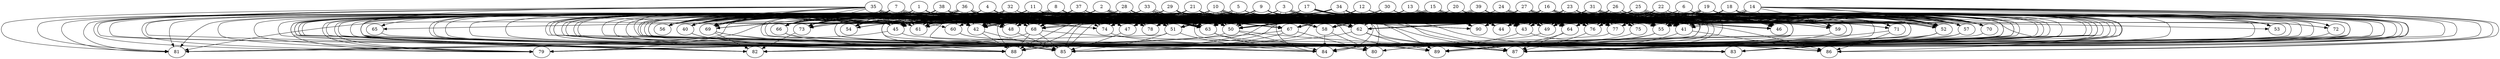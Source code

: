 // DAG automatically generated by daggen at Wed Apr 12 12:23:25 2017
// ./daggen --dot -n 90 --jump=3 --fat=0.8 --regularity=0.6 --density=0.8 
digraph G {
  1 [size="8188390680", alpha="0.07"]
  1 -> 40 [size ="209715200"]
  1 -> 42 [size ="209715200"]
  1 -> 45 [size ="209715200"]
  1 -> 48 [size ="209715200"]
  1 -> 49 [size ="209715200"]
  1 -> 50 [size ="209715200"]
  1 -> 52 [size ="209715200"]
  1 -> 54 [size ="209715200"]
  1 -> 56 [size ="209715200"]
  1 -> 58 [size ="209715200"]
  1 -> 59 [size ="209715200"]
  1 -> 63 [size ="209715200"]
  1 -> 64 [size ="209715200"]
  1 -> 66 [size ="209715200"]
  1 -> 68 [size ="209715200"]
  1 -> 73 [size ="209715200"]
  1 -> 74 [size ="209715200"]
  1 -> 77 [size ="209715200"]
  1 -> 79 [size ="209715200"]
  1 -> 81 [size ="209715200"]
  1 -> 83 [size ="209715200"]
  1 -> 85 [size ="209715200"]
  1 -> 87 [size ="209715200"]
  1 -> 89 [size ="209715200"]
  2 [size="76071800640", alpha="0.01"]
  2 -> 42 [size ="134217728"]
  2 -> 43 [size ="134217728"]
  2 -> 45 [size ="134217728"]
  2 -> 48 [size ="134217728"]
  2 -> 50 [size ="134217728"]
  2 -> 51 [size ="134217728"]
  2 -> 55 [size ="134217728"]
  2 -> 59 [size ="134217728"]
  2 -> 60 [size ="134217728"]
  2 -> 61 [size ="134217728"]
  2 -> 63 [size ="134217728"]
  2 -> 63 [size ="134217728"]
  2 -> 64 [size ="134217728"]
  2 -> 67 [size ="134217728"]
  2 -> 68 [size ="134217728"]
  2 -> 69 [size ="134217728"]
  2 -> 70 [size ="134217728"]
  2 -> 73 [size ="134217728"]
  2 -> 76 [size ="134217728"]
  2 -> 78 [size ="134217728"]
  2 -> 79 [size ="134217728"]
  2 -> 85 [size ="134217728"]
  2 -> 87 [size ="134217728"]
  2 -> 88 [size ="134217728"]
  2 -> 89 [size ="134217728"]
  2 -> 90 [size ="134217728"]
  3 [size="782757789696", alpha="0.10"]
  3 -> 43 [size ="679477248"]
  3 -> 43 [size ="679477248"]
  3 -> 45 [size ="679477248"]
  3 -> 47 [size ="679477248"]
  3 -> 48 [size ="679477248"]
  3 -> 49 [size ="679477248"]
  3 -> 51 [size ="679477248"]
  3 -> 52 [size ="679477248"]
  3 -> 54 [size ="679477248"]
  3 -> 56 [size ="679477248"]
  3 -> 61 [size ="679477248"]
  3 -> 62 [size ="679477248"]
  3 -> 63 [size ="679477248"]
  3 -> 64 [size ="679477248"]
  3 -> 67 [size ="679477248"]
  3 -> 68 [size ="679477248"]
  3 -> 70 [size ="679477248"]
  3 -> 74 [size ="679477248"]
  3 -> 75 [size ="679477248"]
  3 -> 76 [size ="679477248"]
  3 -> 78 [size ="679477248"]
  3 -> 84 [size ="679477248"]
  3 -> 87 [size ="679477248"]
  3 -> 88 [size ="679477248"]
  4 [size="134217728000", alpha="0.16"]
  4 -> 40 [size ="209715200"]
  4 -> 43 [size ="209715200"]
  4 -> 45 [size ="209715200"]
  4 -> 47 [size ="209715200"]
  4 -> 49 [size ="209715200"]
  4 -> 54 [size ="209715200"]
  4 -> 56 [size ="209715200"]
  4 -> 58 [size ="209715200"]
  4 -> 59 [size ="209715200"]
  4 -> 62 [size ="209715200"]
  4 -> 63 [size ="209715200"]
  4 -> 67 [size ="209715200"]
  4 -> 68 [size ="209715200"]
  4 -> 73 [size ="209715200"]
  4 -> 76 [size ="209715200"]
  4 -> 79 [size ="209715200"]
  4 -> 82 [size ="209715200"]
  4 -> 84 [size ="209715200"]
  4 -> 88 [size ="209715200"]
  5 [size="163804451856", alpha="0.18"]
  5 -> 40 [size ="134217728"]
  5 -> 41 [size ="134217728"]
  5 -> 42 [size ="134217728"]
  5 -> 43 [size ="134217728"]
  5 -> 44 [size ="134217728"]
  5 -> 45 [size ="134217728"]
  5 -> 48 [size ="134217728"]
  5 -> 49 [size ="134217728"]
  5 -> 50 [size ="134217728"]
  5 -> 60 [size ="134217728"]
  5 -> 62 [size ="134217728"]
  5 -> 63 [size ="134217728"]
  5 -> 68 [size ="134217728"]
  5 -> 69 [size ="134217728"]
  5 -> 71 [size ="134217728"]
  5 -> 75 [size ="134217728"]
  5 -> 76 [size ="134217728"]
  5 -> 78 [size ="134217728"]
  6 [size="947819135646", alpha="0.16"]
  6 -> 41 [size ="838860800"]
  6 -> 41 [size ="838860800"]
  6 -> 43 [size ="838860800"]
  6 -> 45 [size ="838860800"]
  6 -> 46 [size ="838860800"]
  6 -> 51 [size ="838860800"]
  6 -> 52 [size ="838860800"]
  6 -> 54 [size ="838860800"]
  6 -> 55 [size ="838860800"]
  6 -> 59 [size ="838860800"]
  6 -> 62 [size ="838860800"]
  6 -> 63 [size ="838860800"]
  6 -> 68 [size ="838860800"]
  6 -> 69 [size ="838860800"]
  6 -> 70 [size ="838860800"]
  6 -> 71 [size ="838860800"]
  6 -> 76 [size ="838860800"]
  6 -> 84 [size ="838860800"]
  6 -> 85 [size ="838860800"]
  6 -> 88 [size ="838860800"]
  7 [size="782757789696", alpha="0.07"]
  7 -> 40 [size ="679477248"]
  7 -> 41 [size ="679477248"]
  7 -> 43 [size ="679477248"]
  7 -> 45 [size ="679477248"]
  7 -> 50 [size ="679477248"]
  7 -> 54 [size ="679477248"]
  7 -> 56 [size ="679477248"]
  7 -> 58 [size ="679477248"]
  7 -> 61 [size ="679477248"]
  7 -> 62 [size ="679477248"]
  7 -> 63 [size ="679477248"]
  7 -> 63 [size ="679477248"]
  7 -> 65 [size ="679477248"]
  7 -> 69 [size ="679477248"]
  7 -> 73 [size ="679477248"]
  7 -> 74 [size ="679477248"]
  7 -> 76 [size ="679477248"]
  7 -> 81 [size ="679477248"]
  7 -> 85 [size ="679477248"]
  7 -> 88 [size ="679477248"]
  8 [size="38652006418", alpha="0.09"]
  8 -> 40 [size ="33554432"]
  8 -> 41 [size ="33554432"]
  8 -> 42 [size ="33554432"]
  8 -> 45 [size ="33554432"]
  8 -> 46 [size ="33554432"]
  8 -> 50 [size ="33554432"]
  8 -> 54 [size ="33554432"]
  8 -> 55 [size ="33554432"]
  8 -> 56 [size ="33554432"]
  8 -> 64 [size ="33554432"]
  8 -> 67 [size ="33554432"]
  8 -> 68 [size ="33554432"]
  8 -> 69 [size ="33554432"]
  8 -> 69 [size ="33554432"]
  8 -> 73 [size ="33554432"]
  8 -> 74 [size ="33554432"]
  8 -> 76 [size ="33554432"]
  8 -> 78 [size ="33554432"]
  8 -> 81 [size ="33554432"]
  9 [size="7723325467", alpha="0.13"]
  9 -> 40 [size ="209715200"]
  9 -> 41 [size ="209715200"]
  9 -> 42 [size ="209715200"]
  9 -> 43 [size ="209715200"]
  9 -> 44 [size ="209715200"]
  9 -> 45 [size ="209715200"]
  9 -> 46 [size ="209715200"]
  9 -> 47 [size ="209715200"]
  9 -> 48 [size ="209715200"]
  9 -> 49 [size ="209715200"]
  9 -> 50 [size ="209715200"]
  9 -> 51 [size ="209715200"]
  9 -> 52 [size ="209715200"]
  9 -> 55 [size ="209715200"]
  9 -> 56 [size ="209715200"]
  9 -> 58 [size ="209715200"]
  9 -> 62 [size ="209715200"]
  9 -> 63 [size ="209715200"]
  9 -> 64 [size ="209715200"]
  9 -> 65 [size ="209715200"]
  9 -> 68 [size ="209715200"]
  9 -> 69 [size ="209715200"]
  9 -> 71 [size ="209715200"]
  9 -> 76 [size ="209715200"]
  9 -> 85 [size ="209715200"]
  9 -> 88 [size ="209715200"]
  9 -> 89 [size ="209715200"]
  10 [size="42893358483", alpha="0.14"]
  10 -> 41 [size ="679477248"]
  10 -> 41 [size ="679477248"]
  10 -> 42 [size ="679477248"]
  10 -> 43 [size ="679477248"]
  10 -> 44 [size ="679477248"]
  10 -> 45 [size ="679477248"]
  10 -> 46 [size ="679477248"]
  10 -> 47 [size ="679477248"]
  10 -> 49 [size ="679477248"]
  10 -> 50 [size ="679477248"]
  10 -> 50 [size ="679477248"]
  10 -> 54 [size ="679477248"]
  10 -> 55 [size ="679477248"]
  10 -> 55 [size ="679477248"]
  10 -> 56 [size ="679477248"]
  10 -> 59 [size ="679477248"]
  10 -> 61 [size ="679477248"]
  10 -> 62 [size ="679477248"]
  10 -> 63 [size ="679477248"]
  10 -> 64 [size ="679477248"]
  10 -> 67 [size ="679477248"]
  10 -> 68 [size ="679477248"]
  10 -> 69 [size ="679477248"]
  10 -> 81 [size ="679477248"]
  10 -> 85 [size ="679477248"]
  10 -> 87 [size ="679477248"]
  10 -> 88 [size ="679477248"]
  11 [size="1073741824000", alpha="0.07"]
  11 -> 41 [size ="838860800"]
  11 -> 42 [size ="838860800"]
  11 -> 43 [size ="838860800"]
  11 -> 45 [size ="838860800"]
  11 -> 46 [size ="838860800"]
  11 -> 47 [size ="838860800"]
  11 -> 48 [size ="838860800"]
  11 -> 51 [size ="838860800"]
  11 -> 55 [size ="838860800"]
  11 -> 61 [size ="838860800"]
  11 -> 64 [size ="838860800"]
  11 -> 69 [size ="838860800"]
  11 -> 73 [size ="838860800"]
  11 -> 78 [size ="838860800"]
  11 -> 85 [size ="838860800"]
  11 -> 87 [size ="838860800"]
  11 -> 88 [size ="838860800"]
  12 [size="28991029248", alpha="0.09"]
  12 -> 40 [size ="75497472"]
  12 -> 41 [size ="75497472"]
  12 -> 43 [size ="75497472"]
  12 -> 44 [size ="75497472"]
  12 -> 46 [size ="75497472"]
  12 -> 47 [size ="75497472"]
  12 -> 48 [size ="75497472"]
  12 -> 49 [size ="75497472"]
  12 -> 54 [size ="75497472"]
  12 -> 55 [size ="75497472"]
  12 -> 59 [size ="75497472"]
  12 -> 62 [size ="75497472"]
  12 -> 63 [size ="75497472"]
  12 -> 64 [size ="75497472"]
  12 -> 68 [size ="75497472"]
  12 -> 69 [size ="75497472"]
  12 -> 70 [size ="75497472"]
  12 -> 71 [size ="75497472"]
  12 -> 73 [size ="75497472"]
  12 -> 74 [size ="75497472"]
  12 -> 76 [size ="75497472"]
  12 -> 77 [size ="75497472"]
  12 -> 78 [size ="75497472"]
  12 -> 85 [size ="75497472"]
  12 -> 88 [size ="75497472"]
  13 [size="30308489297", alpha="0.19"]
  13 -> 40 [size ="838860800"]
  13 -> 41 [size ="838860800"]
  13 -> 43 [size ="838860800"]
  13 -> 44 [size ="838860800"]
  13 -> 46 [size ="838860800"]
  13 -> 49 [size ="838860800"]
  13 -> 50 [size ="838860800"]
  13 -> 52 [size ="838860800"]
  13 -> 55 [size ="838860800"]
  13 -> 56 [size ="838860800"]
  13 -> 58 [size ="838860800"]
  13 -> 60 [size ="838860800"]
  13 -> 64 [size ="838860800"]
  13 -> 64 [size ="838860800"]
  13 -> 66 [size ="838860800"]
  13 -> 67 [size ="838860800"]
  13 -> 73 [size ="838860800"]
  13 -> 76 [size ="838860800"]
  13 -> 77 [size ="838860800"]
  13 -> 78 [size ="838860800"]
  13 -> 84 [size ="838860800"]
  13 -> 87 [size ="838860800"]
  13 -> 88 [size ="838860800"]
  14 [size="2180342058", alpha="0.18"]
  14 -> 41 [size ="75497472"]
  14 -> 41 [size ="75497472"]
  14 -> 42 [size ="75497472"]
  14 -> 43 [size ="75497472"]
  14 -> 44 [size ="75497472"]
  14 -> 46 [size ="75497472"]
  14 -> 48 [size ="75497472"]
  14 -> 49 [size ="75497472"]
  14 -> 50 [size ="75497472"]
  14 -> 52 [size ="75497472"]
  14 -> 53 [size ="75497472"]
  14 -> 54 [size ="75497472"]
  14 -> 55 [size ="75497472"]
  14 -> 59 [size ="75497472"]
  14 -> 61 [size ="75497472"]
  14 -> 62 [size ="75497472"]
  14 -> 63 [size ="75497472"]
  14 -> 70 [size ="75497472"]
  14 -> 72 [size ="75497472"]
  14 -> 73 [size ="75497472"]
  14 -> 79 [size ="75497472"]
  14 -> 82 [size ="75497472"]
  14 -> 83 [size ="75497472"]
  14 -> 84 [size ="75497472"]
  14 -> 86 [size ="75497472"]
  14 -> 87 [size ="75497472"]
  15 [size="12361551499", alpha="0.13"]
  15 -> 41 [size ="301989888"]
  15 -> 42 [size ="301989888"]
  15 -> 42 [size ="301989888"]
  15 -> 43 [size ="301989888"]
  15 -> 46 [size ="301989888"]
  15 -> 46 [size ="301989888"]
  15 -> 48 [size ="301989888"]
  15 -> 49 [size ="301989888"]
  15 -> 50 [size ="301989888"]
  15 -> 51 [size ="301989888"]
  15 -> 52 [size ="301989888"]
  15 -> 59 [size ="301989888"]
  15 -> 61 [size ="301989888"]
  15 -> 67 [size ="301989888"]
  15 -> 70 [size ="301989888"]
  15 -> 73 [size ="301989888"]
  15 -> 74 [size ="301989888"]
  15 -> 77 [size ="301989888"]
  15 -> 82 [size ="301989888"]
  15 -> 85 [size ="301989888"]
  15 -> 89 [size ="301989888"]
  15 -> 90 [size ="301989888"]
  16 [size="9806712794", alpha="0.15"]
  16 -> 41 [size ="209715200"]
  16 -> 42 [size ="209715200"]
  16 -> 43 [size ="209715200"]
  16 -> 44 [size ="209715200"]
  16 -> 45 [size ="209715200"]
  16 -> 46 [size ="209715200"]
  16 -> 48 [size ="209715200"]
  16 -> 49 [size ="209715200"]
  16 -> 50 [size ="209715200"]
  16 -> 52 [size ="209715200"]
  16 -> 52 [size ="209715200"]
  16 -> 55 [size ="209715200"]
  16 -> 57 [size ="209715200"]
  16 -> 59 [size ="209715200"]
  16 -> 61 [size ="209715200"]
  16 -> 67 [size ="209715200"]
  16 -> 68 [size ="209715200"]
  16 -> 69 [size ="209715200"]
  16 -> 70 [size ="209715200"]
  16 -> 74 [size ="209715200"]
  16 -> 75 [size ="209715200"]
  16 -> 76 [size ="209715200"]
  16 -> 77 [size ="209715200"]
  16 -> 87 [size ="209715200"]
  16 -> 89 [size ="209715200"]
  17 [size="28991029248", alpha="0.00"]
  17 -> 40 [size ="75497472"]
  17 -> 41 [size ="75497472"]
  17 -> 42 [size ="75497472"]
  17 -> 45 [size ="75497472"]
  17 -> 46 [size ="75497472"]
  17 -> 46 [size ="75497472"]
  17 -> 48 [size ="75497472"]
  17 -> 49 [size ="75497472"]
  17 -> 50 [size ="75497472"]
  17 -> 52 [size ="75497472"]
  17 -> 55 [size ="75497472"]
  17 -> 63 [size ="75497472"]
  17 -> 64 [size ="75497472"]
  17 -> 66 [size ="75497472"]
  17 -> 68 [size ="75497472"]
  17 -> 70 [size ="75497472"]
  17 -> 73 [size ="75497472"]
  17 -> 74 [size ="75497472"]
  17 -> 75 [size ="75497472"]
  17 -> 76 [size ="75497472"]
  17 -> 77 [size ="75497472"]
  17 -> 78 [size ="75497472"]
  17 -> 79 [size ="75497472"]
  17 -> 81 [size ="75497472"]
  17 -> 83 [size ="75497472"]
  17 -> 85 [size ="75497472"]
  17 -> 87 [size ="75497472"]
  17 -> 88 [size ="75497472"]
  18 [size="782757789696", alpha="0.16"]
  18 -> 40 [size ="679477248"]
  18 -> 41 [size ="679477248"]
  18 -> 46 [size ="679477248"]
  18 -> 48 [size ="679477248"]
  18 -> 49 [size ="679477248"]
  18 -> 50 [size ="679477248"]
  18 -> 54 [size ="679477248"]
  18 -> 55 [size ="679477248"]
  18 -> 57 [size ="679477248"]
  18 -> 59 [size ="679477248"]
  18 -> 63 [size ="679477248"]
  18 -> 64 [size ="679477248"]
  18 -> 76 [size ="679477248"]
  18 -> 77 [size ="679477248"]
  18 -> 80 [size ="679477248"]
  18 -> 81 [size ="679477248"]
  18 -> 86 [size ="679477248"]
  18 -> 87 [size ="679477248"]
  18 -> 88 [size ="679477248"]
  18 -> 90 [size ="679477248"]
  19 [size="29744399668", alpha="0.18"]
  19 -> 41 [size ="536870912"]
  19 -> 41 [size ="536870912"]
  19 -> 46 [size ="536870912"]
  19 -> 47 [size ="536870912"]
  19 -> 49 [size ="536870912"]
  19 -> 50 [size ="536870912"]
  19 -> 55 [size ="536870912"]
  19 -> 55 [size ="536870912"]
  19 -> 58 [size ="536870912"]
  19 -> 59 [size ="536870912"]
  19 -> 60 [size ="536870912"]
  19 -> 62 [size ="536870912"]
  19 -> 63 [size ="536870912"]
  19 -> 64 [size ="536870912"]
  19 -> 67 [size ="536870912"]
  19 -> 68 [size ="536870912"]
  19 -> 70 [size ="536870912"]
  19 -> 71 [size ="536870912"]
  19 -> 72 [size ="536870912"]
  19 -> 76 [size ="536870912"]
  19 -> 77 [size ="536870912"]
  19 -> 78 [size ="536870912"]
  19 -> 85 [size ="536870912"]
  19 -> 87 [size ="536870912"]
  19 -> 88 [size ="536870912"]
  20 [size="16346373684", alpha="0.01"]
  20 -> 41 [size ="33554432"]
  20 -> 42 [size ="33554432"]
  20 -> 43 [size ="33554432"]
  20 -> 45 [size ="33554432"]
  20 -> 46 [size ="33554432"]
  20 -> 47 [size ="33554432"]
  20 -> 48 [size ="33554432"]
  20 -> 49 [size ="33554432"]
  20 -> 50 [size ="33554432"]
  20 -> 57 [size ="33554432"]
  20 -> 59 [size ="33554432"]
  20 -> 64 [size ="33554432"]
  20 -> 68 [size ="33554432"]
  20 -> 70 [size ="33554432"]
  20 -> 74 [size ="33554432"]
  20 -> 76 [size ="33554432"]
  20 -> 78 [size ="33554432"]
  20 -> 85 [size ="33554432"]
  20 -> 87 [size ="33554432"]
  21 [size="549755813888", alpha="0.17"]
  21 -> 40 [size ="536870912"]
  21 -> 43 [size ="536870912"]
  21 -> 46 [size ="536870912"]
  21 -> 47 [size ="536870912"]
  21 -> 48 [size ="536870912"]
  21 -> 49 [size ="536870912"]
  21 -> 50 [size ="536870912"]
  21 -> 56 [size ="536870912"]
  21 -> 57 [size ="536870912"]
  21 -> 58 [size ="536870912"]
  21 -> 59 [size ="536870912"]
  21 -> 60 [size ="536870912"]
  21 -> 61 [size ="536870912"]
  21 -> 62 [size ="536870912"]
  21 -> 64 [size ="536870912"]
  21 -> 68 [size ="536870912"]
  21 -> 69 [size ="536870912"]
  21 -> 71 [size ="536870912"]
  21 -> 75 [size ="536870912"]
  21 -> 77 [size ="536870912"]
  21 -> 78 [size ="536870912"]
  21 -> 81 [size ="536870912"]
  21 -> 82 [size ="536870912"]
  21 -> 84 [size ="536870912"]
  22 [size="28991029248", alpha="0.13"]
  22 -> 41 [size ="75497472"]
  22 -> 43 [size ="75497472"]
  22 -> 45 [size ="75497472"]
  22 -> 49 [size ="75497472"]
  22 -> 51 [size ="75497472"]
  22 -> 52 [size ="75497472"]
  22 -> 53 [size ="75497472"]
  22 -> 55 [size ="75497472"]
  22 -> 59 [size ="75497472"]
  22 -> 62 [size ="75497472"]
  22 -> 64 [size ="75497472"]
  22 -> 68 [size ="75497472"]
  22 -> 70 [size ="75497472"]
  22 -> 73 [size ="75497472"]
  22 -> 74 [size ="75497472"]
  22 -> 76 [size ="75497472"]
  22 -> 77 [size ="75497472"]
  22 -> 78 [size ="75497472"]
  22 -> 83 [size ="75497472"]
  22 -> 84 [size ="75497472"]
  22 -> 89 [size ="75497472"]
  23 [size="134217728000", alpha="0.15"]
  23 -> 42 [size ="209715200"]
  23 -> 43 [size ="209715200"]
  23 -> 45 [size ="209715200"]
  23 -> 46 [size ="209715200"]
  23 -> 49 [size ="209715200"]
  23 -> 52 [size ="209715200"]
  23 -> 55 [size ="209715200"]
  23 -> 59 [size ="209715200"]
  23 -> 62 [size ="209715200"]
  23 -> 63 [size ="209715200"]
  23 -> 64 [size ="209715200"]
  23 -> 69 [size ="209715200"]
  23 -> 75 [size ="209715200"]
  23 -> 76 [size ="209715200"]
  23 -> 77 [size ="209715200"]
  23 -> 78 [size ="209715200"]
  23 -> 79 [size ="209715200"]
  23 -> 85 [size ="209715200"]
  23 -> 87 [size ="209715200"]
  24 [size="417005122820", alpha="0.18"]
  24 -> 42 [size ="536870912"]
  24 -> 43 [size ="536870912"]
  24 -> 45 [size ="536870912"]
  24 -> 46 [size ="536870912"]
  24 -> 52 [size ="536870912"]
  24 -> 52 [size ="536870912"]
  24 -> 58 [size ="536870912"]
  24 -> 59 [size ="536870912"]
  24 -> 63 [size ="536870912"]
  24 -> 64 [size ="536870912"]
  24 -> 67 [size ="536870912"]
  24 -> 69 [size ="536870912"]
  24 -> 71 [size ="536870912"]
  24 -> 74 [size ="536870912"]
  24 -> 75 [size ="536870912"]
  24 -> 80 [size ="536870912"]
  25 [size="176976098904", alpha="0.02"]
  25 -> 42 [size ="134217728"]
  25 -> 43 [size ="134217728"]
  25 -> 46 [size ="134217728"]
  25 -> 46 [size ="134217728"]
  25 -> 47 [size ="134217728"]
  25 -> 48 [size ="134217728"]
  25 -> 49 [size ="134217728"]
  25 -> 50 [size ="134217728"]
  25 -> 51 [size ="134217728"]
  25 -> 52 [size ="134217728"]
  25 -> 57 [size ="134217728"]
  25 -> 58 [size ="134217728"]
  25 -> 59 [size ="134217728"]
  25 -> 66 [size ="134217728"]
  25 -> 67 [size ="134217728"]
  25 -> 70 [size ="134217728"]
  25 -> 73 [size ="134217728"]
  25 -> 75 [size ="134217728"]
  25 -> 76 [size ="134217728"]
  25 -> 80 [size ="134217728"]
  25 -> 82 [size ="134217728"]
  25 -> 84 [size ="134217728"]
  25 -> 85 [size ="134217728"]
  25 -> 87 [size ="134217728"]
  26 [size="782757789696", alpha="0.11"]
  26 -> 41 [size ="679477248"]
  26 -> 42 [size ="679477248"]
  26 -> 45 [size ="679477248"]
  26 -> 46 [size ="679477248"]
  26 -> 52 [size ="679477248"]
  26 -> 56 [size ="679477248"]
  26 -> 58 [size ="679477248"]
  26 -> 59 [size ="679477248"]
  26 -> 63 [size ="679477248"]
  26 -> 64 [size ="679477248"]
  26 -> 67 [size ="679477248"]
  26 -> 68 [size ="679477248"]
  26 -> 72 [size ="679477248"]
  26 -> 74 [size ="679477248"]
  26 -> 75 [size ="679477248"]
  26 -> 76 [size ="679477248"]
  26 -> 77 [size ="679477248"]
  26 -> 82 [size ="679477248"]
  26 -> 84 [size ="679477248"]
  26 -> 87 [size ="679477248"]
  26 -> 88 [size ="679477248"]
  27 [size="69242305297", alpha="0.10"]
  27 -> 42 [size ="301989888"]
  27 -> 43 [size ="301989888"]
  27 -> 46 [size ="301989888"]
  27 -> 46 [size ="301989888"]
  27 -> 49 [size ="301989888"]
  27 -> 50 [size ="301989888"]
  27 -> 51 [size ="301989888"]
  27 -> 52 [size ="301989888"]
  27 -> 55 [size ="301989888"]
  27 -> 56 [size ="301989888"]
  27 -> 57 [size ="301989888"]
  27 -> 58 [size ="301989888"]
  27 -> 59 [size ="301989888"]
  27 -> 61 [size ="301989888"]
  27 -> 63 [size ="301989888"]
  27 -> 64 [size ="301989888"]
  27 -> 70 [size ="301989888"]
  27 -> 73 [size ="301989888"]
  27 -> 75 [size ="301989888"]
  27 -> 76 [size ="301989888"]
  27 -> 77 [size ="301989888"]
  27 -> 79 [size ="301989888"]
  27 -> 84 [size ="301989888"]
  27 -> 90 [size ="301989888"]
  28 [size="7370883528", alpha="0.01"]
  28 -> 41 [size ="134217728"]
  28 -> 42 [size ="134217728"]
  28 -> 44 [size ="134217728"]
  28 -> 48 [size ="134217728"]
  28 -> 51 [size ="134217728"]
  28 -> 52 [size ="134217728"]
  28 -> 54 [size ="134217728"]
  28 -> 55 [size ="134217728"]
  28 -> 56 [size ="134217728"]
  28 -> 61 [size ="134217728"]
  28 -> 62 [size ="134217728"]
  28 -> 63 [size ="134217728"]
  28 -> 67 [size ="134217728"]
  28 -> 70 [size ="134217728"]
  28 -> 73 [size ="134217728"]
  28 -> 74 [size ="134217728"]
  28 -> 76 [size ="134217728"]
  28 -> 77 [size ="134217728"]
  28 -> 78 [size ="134217728"]
  28 -> 79 [size ="134217728"]
  28 -> 82 [size ="134217728"]
  28 -> 84 [size ="134217728"]
  28 -> 85 [size ="134217728"]
  28 -> 89 [size ="134217728"]
  29 [size="17513148713", alpha="0.14"]
  29 -> 40 [size ="411041792"]
  29 -> 42 [size ="411041792"]
  29 -> 43 [size ="411041792"]
  29 -> 44 [size ="411041792"]
  29 -> 47 [size ="411041792"]
  29 -> 50 [size ="411041792"]
  29 -> 51 [size ="411041792"]
  29 -> 54 [size ="411041792"]
  29 -> 55 [size ="411041792"]
  29 -> 59 [size ="411041792"]
  29 -> 62 [size ="411041792"]
  29 -> 63 [size ="411041792"]
  29 -> 64 [size ="411041792"]
  29 -> 67 [size ="411041792"]
  29 -> 69 [size ="411041792"]
  29 -> 73 [size ="411041792"]
  29 -> 74 [size ="411041792"]
  29 -> 77 [size ="411041792"]
  29 -> 82 [size ="411041792"]
  29 -> 89 [size ="411041792"]
  29 -> 90 [size ="411041792"]
  30 [size="9689507823", alpha="0.16"]
  30 -> 40 [size ="209715200"]
  30 -> 41 [size ="209715200"]
  30 -> 44 [size ="209715200"]
  30 -> 45 [size ="209715200"]
  30 -> 46 [size ="209715200"]
  30 -> 47 [size ="209715200"]
  30 -> 49 [size ="209715200"]
  30 -> 52 [size ="209715200"]
  30 -> 54 [size ="209715200"]
  30 -> 55 [size ="209715200"]
  30 -> 59 [size ="209715200"]
  30 -> 62 [size ="209715200"]
  30 -> 63 [size ="209715200"]
  30 -> 67 [size ="209715200"]
  30 -> 69 [size ="209715200"]
  30 -> 70 [size ="209715200"]
  30 -> 73 [size ="209715200"]
  30 -> 74 [size ="209715200"]
  30 -> 76 [size ="209715200"]
  30 -> 77 [size ="209715200"]
  30 -> 86 [size ="209715200"]
  30 -> 90 [size ="209715200"]
  31 [size="24630108402", alpha="0.08"]
  31 -> 43 [size ="536870912"]
  31 -> 45 [size ="536870912"]
  31 -> 46 [size ="536870912"]
  31 -> 48 [size ="536870912"]
  31 -> 49 [size ="536870912"]
  31 -> 50 [size ="536870912"]
  31 -> 52 [size ="536870912"]
  31 -> 52 [size ="536870912"]
  31 -> 54 [size ="536870912"]
  31 -> 55 [size ="536870912"]
  31 -> 56 [size ="536870912"]
  31 -> 61 [size ="536870912"]
  31 -> 63 [size ="536870912"]
  31 -> 67 [size ="536870912"]
  31 -> 70 [size ="536870912"]
  31 -> 71 [size ="536870912"]
  31 -> 73 [size ="536870912"]
  31 -> 75 [size ="536870912"]
  31 -> 77 [size ="536870912"]
  31 -> 77 [size ="536870912"]
  31 -> 84 [size ="536870912"]
  31 -> 86 [size ="536870912"]
  31 -> 88 [size ="536870912"]
  31 -> 89 [size ="536870912"]
  32 [size="298569011", alpha="0.07"]
  32 -> 41 [size ="33554432"]
  32 -> 42 [size ="33554432"]
  32 -> 45 [size ="33554432"]
  32 -> 48 [size ="33554432"]
  32 -> 49 [size ="33554432"]
  32 -> 52 [size ="33554432"]
  32 -> 54 [size ="33554432"]
  32 -> 55 [size ="33554432"]
  32 -> 57 [size ="33554432"]
  32 -> 58 [size ="33554432"]
  32 -> 63 [size ="33554432"]
  32 -> 68 [size ="33554432"]
  32 -> 73 [size ="33554432"]
  32 -> 77 [size ="33554432"]
  32 -> 79 [size ="33554432"]
  32 -> 82 [size ="33554432"]
  32 -> 84 [size ="33554432"]
  32 -> 88 [size ="33554432"]
  32 -> 89 [size ="33554432"]
  33 [size="782757789696", alpha="0.15"]
  33 -> 41 [size ="679477248"]
  33 -> 42 [size ="679477248"]
  33 -> 45 [size ="679477248"]
  33 -> 46 [size ="679477248"]
  33 -> 48 [size ="679477248"]
  33 -> 49 [size ="679477248"]
  33 -> 51 [size ="679477248"]
  33 -> 55 [size ="679477248"]
  33 -> 62 [size ="679477248"]
  33 -> 63 [size ="679477248"]
  33 -> 63 [size ="679477248"]
  33 -> 66 [size ="679477248"]
  33 -> 68 [size ="679477248"]
  33 -> 73 [size ="679477248"]
  33 -> 76 [size ="679477248"]
  33 -> 77 [size ="679477248"]
  33 -> 78 [size ="679477248"]
  33 -> 79 [size ="679477248"]
  33 -> 82 [size ="679477248"]
  33 -> 87 [size ="679477248"]
  34 [size="18209314135", alpha="0.06"]
  34 -> 41 [size ="679477248"]
  34 -> 42 [size ="679477248"]
  34 -> 43 [size ="679477248"]
  34 -> 45 [size ="679477248"]
  34 -> 47 [size ="679477248"]
  34 -> 48 [size ="679477248"]
  34 -> 49 [size ="679477248"]
  34 -> 50 [size ="679477248"]
  34 -> 51 [size ="679477248"]
  34 -> 56 [size ="679477248"]
  34 -> 59 [size ="679477248"]
  34 -> 62 [size ="679477248"]
  34 -> 63 [size ="679477248"]
  34 -> 68 [size ="679477248"]
  34 -> 73 [size ="679477248"]
  34 -> 74 [size ="679477248"]
  34 -> 75 [size ="679477248"]
  34 -> 76 [size ="679477248"]
  34 -> 77 [size ="679477248"]
  34 -> 78 [size ="679477248"]
  34 -> 80 [size ="679477248"]
  34 -> 83 [size ="679477248"]
  34 -> 84 [size ="679477248"]
  34 -> 87 [size ="679477248"]
  34 -> 88 [size ="679477248"]
  34 -> 89 [size ="679477248"]
  34 -> 90 [size ="679477248"]
  35 [size="134217728000", alpha="0.13"]
  35 -> 40 [size ="209715200"]
  35 -> 42 [size ="209715200"]
  35 -> 45 [size ="209715200"]
  35 -> 45 [size ="209715200"]
  35 -> 46 [size ="209715200"]
  35 -> 48 [size ="209715200"]
  35 -> 49 [size ="209715200"]
  35 -> 50 [size ="209715200"]
  35 -> 56 [size ="209715200"]
  35 -> 60 [size ="209715200"]
  35 -> 61 [size ="209715200"]
  35 -> 63 [size ="209715200"]
  35 -> 63 [size ="209715200"]
  35 -> 66 [size ="209715200"]
  35 -> 67 [size ="209715200"]
  35 -> 69 [size ="209715200"]
  35 -> 73 [size ="209715200"]
  35 -> 74 [size ="209715200"]
  35 -> 77 [size ="209715200"]
  35 -> 79 [size ="209715200"]
  35 -> 80 [size ="209715200"]
  35 -> 81 [size ="209715200"]
  35 -> 84 [size ="209715200"]
  35 -> 85 [size ="209715200"]
  36 [size="13070759109", alpha="0.04"]
  36 -> 42 [size ="411041792"]
  36 -> 45 [size ="411041792"]
  36 -> 45 [size ="411041792"]
  36 -> 46 [size ="411041792"]
  36 -> 48 [size ="411041792"]
  36 -> 48 [size ="411041792"]
  36 -> 49 [size ="411041792"]
  36 -> 50 [size ="411041792"]
  36 -> 53 [size ="411041792"]
  36 -> 54 [size ="411041792"]
  36 -> 56 [size ="411041792"]
  36 -> 60 [size ="411041792"]
  36 -> 61 [size ="411041792"]
  36 -> 69 [size ="411041792"]
  36 -> 73 [size ="411041792"]
  36 -> 74 [size ="411041792"]
  36 -> 77 [size ="411041792"]
  36 -> 80 [size ="411041792"]
  36 -> 84 [size ="411041792"]
  36 -> 88 [size ="411041792"]
  37 [size="28810556164", alpha="0.09"]
  37 -> 42 [size ="33554432"]
  37 -> 45 [size ="33554432"]
  37 -> 46 [size ="33554432"]
  37 -> 48 [size ="33554432"]
  37 -> 50 [size ="33554432"]
  37 -> 51 [size ="33554432"]
  37 -> 54 [size ="33554432"]
  37 -> 59 [size ="33554432"]
  37 -> 68 [size ="33554432"]
  37 -> 69 [size ="33554432"]
  37 -> 73 [size ="33554432"]
  37 -> 74 [size ="33554432"]
  37 -> 75 [size ="33554432"]
  37 -> 78 [size ="33554432"]
  37 -> 84 [size ="33554432"]
  37 -> 88 [size ="33554432"]
  37 -> 90 [size ="33554432"]
  38 [size="68719476736", alpha="0.19"]
  38 -> 40 [size ="134217728"]
  38 -> 41 [size ="134217728"]
  38 -> 42 [size ="134217728"]
  38 -> 43 [size ="134217728"]
  38 -> 45 [size ="134217728"]
  38 -> 47 [size ="134217728"]
  38 -> 50 [size ="134217728"]
  38 -> 52 [size ="134217728"]
  38 -> 56 [size ="134217728"]
  38 -> 61 [size ="134217728"]
  38 -> 67 [size ="134217728"]
  38 -> 68 [size ="134217728"]
  38 -> 69 [size ="134217728"]
  38 -> 72 [size ="134217728"]
  38 -> 74 [size ="134217728"]
  38 -> 75 [size ="134217728"]
  38 -> 76 [size ="134217728"]
  38 -> 81 [size ="134217728"]
  38 -> 82 [size ="134217728"]
  38 -> 83 [size ="134217728"]
  38 -> 84 [size ="134217728"]
  38 -> 85 [size ="134217728"]
  38 -> 87 [size ="134217728"]
  38 -> 88 [size ="134217728"]
  39 [size="1131535344985", alpha="0.00"]
  39 -> 40 [size ="838860800"]
  39 -> 43 [size ="838860800"]
  39 -> 45 [size ="838860800"]
  39 -> 48 [size ="838860800"]
  39 -> 49 [size ="838860800"]
  39 -> 50 [size ="838860800"]
  39 -> 50 [size ="838860800"]
  39 -> 52 [size ="838860800"]
  39 -> 57 [size ="838860800"]
  39 -> 61 [size ="838860800"]
  39 -> 63 [size ="838860800"]
  39 -> 64 [size ="838860800"]
  39 -> 67 [size ="838860800"]
  39 -> 68 [size ="838860800"]
  39 -> 71 [size ="838860800"]
  39 -> 74 [size ="838860800"]
  39 -> 76 [size ="838860800"]
  39 -> 77 [size ="838860800"]
  39 -> 81 [size ="838860800"]
  39 -> 83 [size ="838860800"]
  39 -> 84 [size ="838860800"]
  39 -> 87 [size ="838860800"]
  40 [size="662338269788", alpha="0.13"]
  40 -> 85 [size ="536870912"]
  40 -> 88 [size ="536870912"]
  41 [size="1073741824000", alpha="0.17"]
  41 -> 86 [size ="838860800"]
  41 -> 89 [size ="838860800"]
  42 [size="28991029248", alpha="0.09"]
  42 -> 85 [size ="75497472"]
  42 -> 88 [size ="75497472"]
  43 [size="134217728000", alpha="0.00"]
  43 -> 84 [size ="209715200"]
  43 -> 86 [size ="209715200"]
  44 [size="258484124529", alpha="0.09"]
  45 [size="41191252308", alpha="0.11"]
  45 -> 81 [size ="134217728"]
  45 -> 86 [size ="134217728"]
  46 [size="134217728000", alpha="0.06"]
  47 [size="46358796844", alpha="0.13"]
  47 -> 85 [size ="838860800"]
  48 [size="340870395578", alpha="0.10"]
  48 -> 85 [size ="301989888"]
  49 [size="134217728000", alpha="0.11"]
  49 -> 82 [size ="209715200"]
  50 [size="4878557664", alpha="0.14"]
  50 -> 79 [size ="134217728"]
  50 -> 84 [size ="134217728"]
  50 -> 87 [size ="134217728"]
  51 [size="231928233984", alpha="0.18"]
  51 -> 79 [size ="301989888"]
  51 -> 84 [size ="301989888"]
  51 -> 85 [size ="301989888"]
  52 [size="1053761528402", alpha="0.03"]
  52 -> 82 [size ="679477248"]
  52 -> 83 [size ="679477248"]
  52 -> 89 [size ="679477248"]
  53 [size="1073741824000", alpha="0.07"]
  54 [size="134217728000", alpha="0.06"]
  55 [size="8589934592", alpha="0.12"]
  55 -> 84 [size ="33554432"]
  55 -> 88 [size ="33554432"]
  56 [size="236429056977", alpha="0.01"]
  57 [size="743017832205", alpha="0.05"]
  57 -> 84 [size ="838860800"]
  57 -> 87 [size ="838860800"]
  58 [size="35969514028", alpha="0.09"]
  58 -> 80 [size ="838860800"]
  58 -> 84 [size ="838860800"]
  59 [size="24150075296", alpha="0.12"]
  59 -> 80 [size ="536870912"]
  59 -> 85 [size ="536870912"]
  60 [size="509813433367", alpha="0.11"]
  60 -> 84 [size ="411041792"]
  60 -> 87 [size ="411041792"]
  61 [size="1073741824000", alpha="0.08"]
  62 [size="418988576528", alpha="0.13"]
  62 -> 87 [size ="411041792"]
  62 -> 88 [size ="411041792"]
  62 -> 89 [size ="411041792"]
  63 [size="13113562016", alpha="0.03"]
  63 -> 84 [size ="301989888"]
  63 -> 87 [size ="301989888"]
  64 [size="607902979020", alpha="0.16"]
  64 -> 87 [size ="838860800"]
  64 -> 89 [size ="838860800"]
  65 [size="990015044674", alpha="0.15"]
  65 -> 88 [size ="679477248"]
  66 [size="231928233984", alpha="0.04"]
  66 -> 84 [size ="301989888"]
  66 -> 88 [size ="301989888"]
  67 [size="16188131234", alpha="0.04"]
  67 -> 79 [size ="411041792"]
  67 -> 80 [size ="411041792"]
  67 -> 88 [size ="411041792"]
  68 [size="68719476736", alpha="0.05"]
  68 -> 82 [size ="134217728"]
  68 -> 85 [size ="134217728"]
  68 -> 87 [size ="134217728"]
  68 -> 88 [size ="134217728"]
  69 [size="38677541553", alpha="0.13"]
  69 -> 82 [size ="838860800"]
  69 -> 85 [size ="838860800"]
  69 -> 87 [size ="838860800"]
  70 [size="3565623615", alpha="0.16"]
  70 -> 87 [size ="134217728"]
  71 [size="1073741824000", alpha="0.17"]
  71 -> 85 [size ="838860800"]
  71 -> 86 [size ="838860800"]
  72 [size="421637730810", alpha="0.14"]
  72 -> 87 [size ="838860800"]
  73 [size="34712123298", alpha="0.10"]
  73 -> 82 [size ="33554432"]
  74 [size="23496376250", alpha="0.06"]
  74 -> 80 [size ="536870912"]
  75 [size="62271923125", alpha="0.10"]
  75 -> 84 [size ="75497472"]
  76 [size="790189169", alpha="0.01"]
  76 -> 87 [size ="33554432"]
  77 [size="25919096444", alpha="0.04"]
  77 -> 85 [size ="838860800"]
  78 [size="549755813888", alpha="0.14"]
  79 [size="231928233984", alpha="0.08"]
  80 [size="1544273137", alpha="0.04"]
  81 [size="838974082140", alpha="0.12"]
  82 [size="53070807634", alpha="0.07"]
  83 [size="25877910347", alpha="0.18"]
  84 [size="22293399930", alpha="0.13"]
  85 [size="31067819288", alpha="0.15"]
  86 [size="368293445632", alpha="0.02"]
  87 [size="155051568615", alpha="0.19"]
  88 [size="5417595958", alpha="0.03"]
  89 [size="8589934592", alpha="0.05"]
  90 [size="141509504328", alpha="0.02"]
}

